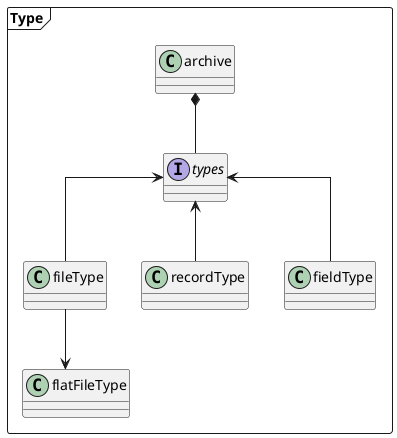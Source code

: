 @startuml
skinparam linetype polyline
skinparam linetype ortho

package "Type" <<Frame>> {
interface types

archive *-- types
types <-- fileType
types <-- recordType
types <-- fieldType

fileType --> flatFileType
}

@enduml